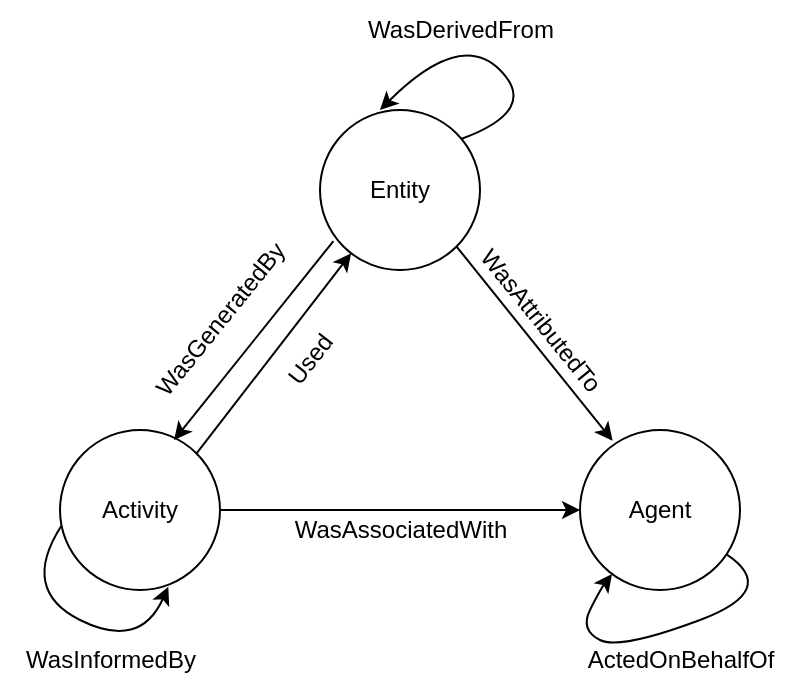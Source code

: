 <mxfile version="20.8.16" type="device"><diagram name="Page-1" id="bjhNPaKjvxya2OOccwV9"><mxGraphModel dx="813" dy="484" grid="1" gridSize="10" guides="1" tooltips="1" connect="1" arrows="1" fold="1" page="1" pageScale="1" pageWidth="2600" pageHeight="2000" math="0" shadow="0"><root><mxCell id="0"/><mxCell id="1" parent="0"/><mxCell id="OWhtG-z7kkeTFUgi5A3C-1" value="Entity" style="ellipse;whiteSpace=wrap;html=1;aspect=fixed;" vertex="1" parent="1"><mxGeometry x="1040" y="320" width="80" height="80" as="geometry"/></mxCell><mxCell id="OWhtG-z7kkeTFUgi5A3C-9" style="edgeStyle=orthogonalEdgeStyle;rounded=0;orthogonalLoop=1;jettySize=auto;html=1;entryX=0;entryY=0.5;entryDx=0;entryDy=0;" edge="1" parent="1" source="OWhtG-z7kkeTFUgi5A3C-2" target="OWhtG-z7kkeTFUgi5A3C-3"><mxGeometry relative="1" as="geometry"/></mxCell><mxCell id="OWhtG-z7kkeTFUgi5A3C-2" value="Activity" style="ellipse;whiteSpace=wrap;html=1;aspect=fixed;" vertex="1" parent="1"><mxGeometry x="910" y="480" width="80" height="80" as="geometry"/></mxCell><mxCell id="OWhtG-z7kkeTFUgi5A3C-3" value="Agent" style="ellipse;whiteSpace=wrap;html=1;aspect=fixed;" vertex="1" parent="1"><mxGeometry x="1170" y="480" width="80" height="80" as="geometry"/></mxCell><mxCell id="OWhtG-z7kkeTFUgi5A3C-5" value="" style="endArrow=classic;html=1;rounded=0;exitX=1;exitY=0;exitDx=0;exitDy=0;" edge="1" parent="1" source="OWhtG-z7kkeTFUgi5A3C-2" target="OWhtG-z7kkeTFUgi5A3C-1"><mxGeometry width="50" height="50" relative="1" as="geometry"><mxPoint x="980" y="490" as="sourcePoint"/><mxPoint x="1030" y="440" as="targetPoint"/></mxGeometry></mxCell><mxCell id="OWhtG-z7kkeTFUgi5A3C-6" value="" style="endArrow=classic;html=1;rounded=0;entryX=0.713;entryY=0.063;entryDx=0;entryDy=0;entryPerimeter=0;exitX=0.084;exitY=0.819;exitDx=0;exitDy=0;exitPerimeter=0;" edge="1" parent="1" source="OWhtG-z7kkeTFUgi5A3C-1" target="OWhtG-z7kkeTFUgi5A3C-2"><mxGeometry width="50" height="50" relative="1" as="geometry"><mxPoint x="1050" y="380" as="sourcePoint"/><mxPoint x="1100" y="330" as="targetPoint"/></mxGeometry></mxCell><mxCell id="OWhtG-z7kkeTFUgi5A3C-7" value="Used" style="text;html=1;align=center;verticalAlign=middle;resizable=0;points=[];autosize=1;strokeColor=none;fillColor=none;rotation=308;" vertex="1" parent="1"><mxGeometry x="1010" y="430" width="50" height="30" as="geometry"/></mxCell><mxCell id="OWhtG-z7kkeTFUgi5A3C-8" value="WasGeneratedBy" style="text;html=1;align=center;verticalAlign=middle;resizable=0;points=[];autosize=1;strokeColor=none;fillColor=none;rotation=309;" vertex="1" parent="1"><mxGeometry x="930" y="410" width="120" height="30" as="geometry"/></mxCell><mxCell id="OWhtG-z7kkeTFUgi5A3C-10" value="WasAssociatedWith" style="text;html=1;align=center;verticalAlign=middle;resizable=0;points=[];autosize=1;strokeColor=none;fillColor=none;" vertex="1" parent="1"><mxGeometry x="1015" y="515" width="130" height="30" as="geometry"/></mxCell><mxCell id="OWhtG-z7kkeTFUgi5A3C-11" value="" style="endArrow=classic;html=1;rounded=0;entryX=0.204;entryY=0.067;entryDx=0;entryDy=0;entryPerimeter=0;exitX=1;exitY=1;exitDx=0;exitDy=0;" edge="1" parent="1" source="OWhtG-z7kkeTFUgi5A3C-1" target="OWhtG-z7kkeTFUgi5A3C-3"><mxGeometry width="50" height="50" relative="1" as="geometry"><mxPoint x="1110" y="390" as="sourcePoint"/><mxPoint x="1160" y="340" as="targetPoint"/></mxGeometry></mxCell><mxCell id="OWhtG-z7kkeTFUgi5A3C-12" value="WasAttributedTo" style="text;html=1;align=center;verticalAlign=middle;resizable=0;points=[];autosize=1;strokeColor=none;fillColor=none;rotation=51;" vertex="1" parent="1"><mxGeometry x="1095" y="410" width="110" height="30" as="geometry"/></mxCell><mxCell id="OWhtG-z7kkeTFUgi5A3C-15" value="" style="curved=1;endArrow=classic;html=1;rounded=0;entryX=0.677;entryY=0.979;entryDx=0;entryDy=0;entryPerimeter=0;exitX=0.008;exitY=0.6;exitDx=0;exitDy=0;exitPerimeter=0;" edge="1" parent="1" source="OWhtG-z7kkeTFUgi5A3C-2" target="OWhtG-z7kkeTFUgi5A3C-2"><mxGeometry width="50" height="50" relative="1" as="geometry"><mxPoint x="910" y="570" as="sourcePoint"/><mxPoint x="960" y="570" as="targetPoint"/><Array as="points"><mxPoint x="890" y="560"/><mxPoint x="950" y="590"/></Array></mxGeometry></mxCell><mxCell id="OWhtG-z7kkeTFUgi5A3C-16" value="WasInformedBy" style="text;html=1;align=center;verticalAlign=middle;resizable=0;points=[];autosize=1;strokeColor=none;fillColor=none;" vertex="1" parent="1"><mxGeometry x="880" y="580" width="110" height="30" as="geometry"/></mxCell><mxCell id="OWhtG-z7kkeTFUgi5A3C-18" value="ActedOnBehalfOf" style="text;html=1;align=center;verticalAlign=middle;resizable=0;points=[];autosize=1;strokeColor=none;fillColor=none;" vertex="1" parent="1"><mxGeometry x="1160" y="580" width="120" height="30" as="geometry"/></mxCell><mxCell id="OWhtG-z7kkeTFUgi5A3C-19" value="" style="curved=1;endArrow=classic;html=1;rounded=0;" edge="1" parent="1" source="OWhtG-z7kkeTFUgi5A3C-3" target="OWhtG-z7kkeTFUgi5A3C-3"><mxGeometry width="50" height="50" relative="1" as="geometry"><mxPoint x="1250" y="590" as="sourcePoint"/><mxPoint x="1190" y="550" as="targetPoint"/><Array as="points"><mxPoint x="1270" y="560"/><mxPoint x="1190" y="590"/><mxPoint x="1170" y="580"/><mxPoint x="1180" y="560"/></Array></mxGeometry></mxCell><mxCell id="OWhtG-z7kkeTFUgi5A3C-20" value="" style="curved=1;endArrow=classic;html=1;rounded=0;entryX=0.375;entryY=0;entryDx=0;entryDy=0;entryPerimeter=0;exitX=0.886;exitY=0.18;exitDx=0;exitDy=0;exitPerimeter=0;" edge="1" parent="1" source="OWhtG-z7kkeTFUgi5A3C-1" target="OWhtG-z7kkeTFUgi5A3C-1"><mxGeometry width="50" height="50" relative="1" as="geometry"><mxPoint x="1110" y="330" as="sourcePoint"/><mxPoint x="1160" y="280" as="targetPoint"/><Array as="points"><mxPoint x="1150" y="320"/><mxPoint x="1110" y="280"/></Array></mxGeometry></mxCell><mxCell id="OWhtG-z7kkeTFUgi5A3C-21" value="WasDerivedFrom" style="text;html=1;align=center;verticalAlign=middle;resizable=0;points=[];autosize=1;strokeColor=none;fillColor=none;" vertex="1" parent="1"><mxGeometry x="1050" y="265" width="120" height="30" as="geometry"/></mxCell></root></mxGraphModel></diagram></mxfile>